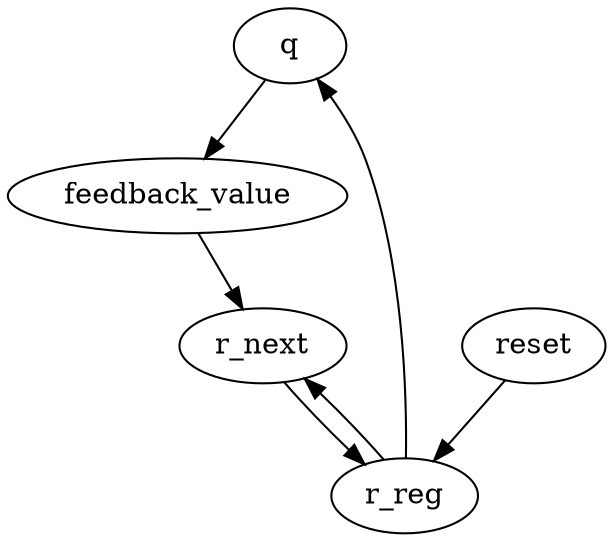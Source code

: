 strict digraph "" {
	q -> feedback_value	[weight=1.0];
	r_reg -> q	[weight=1.0];
	r_reg -> r_next	[weight=1.0];
	r_next -> r_reg	[weight=1.0];
	feedback_value -> r_next	[weight=1.0];
	reset -> r_reg	[weight=2.0];
}
